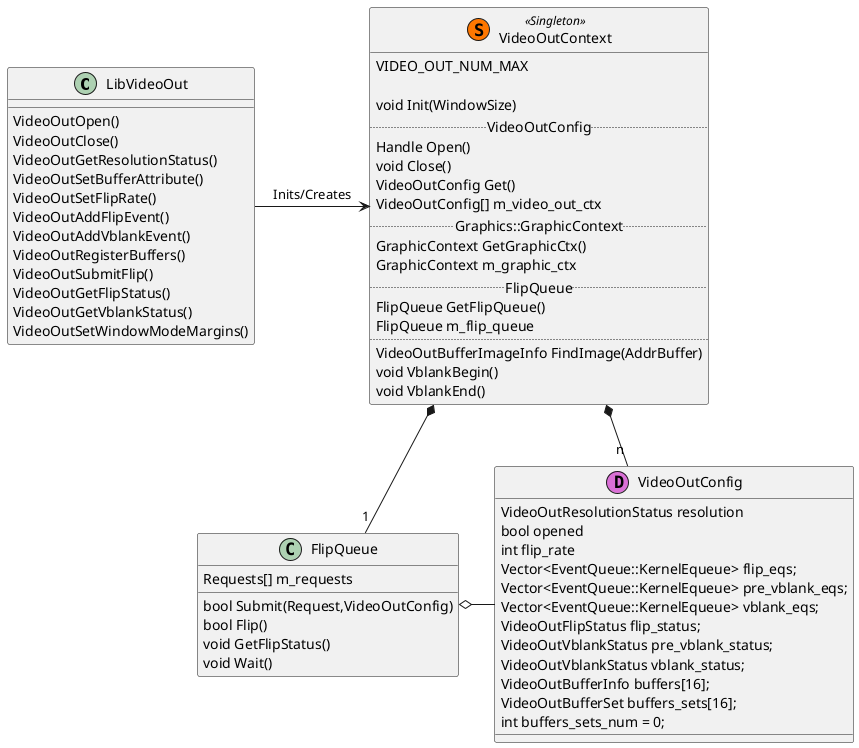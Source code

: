 @startuml
class LibVideoOut{
    VideoOutOpen()
    VideoOutClose()
    VideoOutGetResolutionStatus()
    VideoOutSetBufferAttribute()
    VideoOutSetFlipRate()
    VideoOutAddFlipEvent()
    VideoOutAddVblankEvent()
    VideoOutRegisterBuffers()
    VideoOutSubmitFlip()
    VideoOutGetFlipStatus()
    VideoOutGetVblankStatus()
    VideoOutSetWindowModeMargins()
}

class VideoOutConfig << (D,orchid) >>{
	VideoOutResolutionStatus resolution
	bool opened
	int flip_rate
	Vector<EventQueue::KernelEqueue> flip_eqs;
	Vector<EventQueue::KernelEqueue> pre_vblank_eqs;
	Vector<EventQueue::KernelEqueue> vblank_eqs;
	VideoOutFlipStatus flip_status;
	VideoOutVblankStatus pre_vblank_status;
	VideoOutVblankStatus vblank_status;
	VideoOutBufferInfo buffers[16];
	VideoOutBufferSet buffers_sets[16];
	int buffers_sets_num = 0;
}

class VideoOutContext << (S,#FF7700) Singleton >>{
    VIDEO_OUT_NUM_MAX

    void Init(WindowSize)
..VideoOutConfig..
    Handle Open()
    void Close()
    VideoOutConfig Get()
    VideoOutConfig[] m_video_out_ctx
..Graphics::GraphicContext..
    GraphicContext GetGraphicCtx()
    GraphicContext m_graphic_ctx
..FlipQueue..
    FlipQueue GetFlipQueue()
    FlipQueue m_flip_queue
..
    VideoOutBufferImageInfo FindImage(AddrBuffer)
    void VblankBegin()
    void VblankEnd()
}

class FlipQueue{
    bool Submit(Request,VideoOutConfig)
    bool Flip()
    void GetFlipStatus()
    void Wait()
    Requests[] m_requests
}
VideoOutContext *-- "1" FlipQueue
VideoOutContext *- "n" VideoOutConfig

FlipQueue o- VideoOutConfig

LibVideoOut -> VideoOutContext: Inits/Creates

@enduml